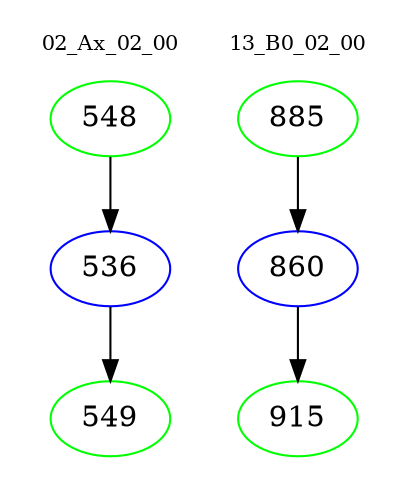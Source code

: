 digraph{
subgraph cluster_0 {
color = white
label = "02_Ax_02_00";
fontsize=10;
T0_548 [label="548", color="green"]
T0_548 -> T0_536 [color="black"]
T0_536 [label="536", color="blue"]
T0_536 -> T0_549 [color="black"]
T0_549 [label="549", color="green"]
}
subgraph cluster_1 {
color = white
label = "13_B0_02_00";
fontsize=10;
T1_885 [label="885", color="green"]
T1_885 -> T1_860 [color="black"]
T1_860 [label="860", color="blue"]
T1_860 -> T1_915 [color="black"]
T1_915 [label="915", color="green"]
}
}
